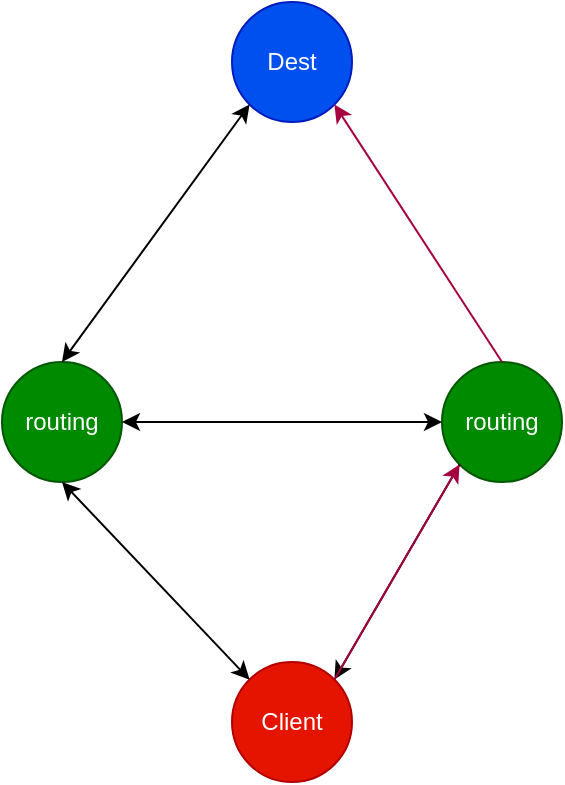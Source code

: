 <mxfile version="15.6.3" type="device"><diagram id="HrohK-QgaScoxqViWqSq" name="Page-1"><mxGraphModel dx="834" dy="847" grid="1" gridSize="10" guides="1" tooltips="1" connect="1" arrows="1" fold="1" page="1" pageScale="1" pageWidth="850" pageHeight="1100" math="0" shadow="0"><root><mxCell id="0"/><mxCell id="1" parent="0"/><mxCell id="ZzkLLdpO2R6u-vkicxeD-1" value="Dest" style="ellipse;whiteSpace=wrap;html=1;aspect=fixed;fillColor=#0050ef;fontColor=#ffffff;strokeColor=#001DBC;" vertex="1" parent="1"><mxGeometry x="395" y="100" width="60" height="60" as="geometry"/></mxCell><mxCell id="ZzkLLdpO2R6u-vkicxeD-2" value="Client" style="ellipse;whiteSpace=wrap;html=1;aspect=fixed;fillColor=#e51400;fontColor=#ffffff;strokeColor=#B20000;" vertex="1" parent="1"><mxGeometry x="395" y="430" width="60" height="60" as="geometry"/></mxCell><mxCell id="ZzkLLdpO2R6u-vkicxeD-3" value="routing" style="ellipse;whiteSpace=wrap;html=1;aspect=fixed;fillColor=#008a00;fontColor=#ffffff;strokeColor=#005700;" vertex="1" parent="1"><mxGeometry x="280" y="280" width="60" height="60" as="geometry"/></mxCell><mxCell id="ZzkLLdpO2R6u-vkicxeD-4" value="routing" style="ellipse;whiteSpace=wrap;html=1;aspect=fixed;fillColor=#008a00;fontColor=#ffffff;strokeColor=#005700;" vertex="1" parent="1"><mxGeometry x="500" y="280" width="60" height="60" as="geometry"/></mxCell><mxCell id="ZzkLLdpO2R6u-vkicxeD-5" value="" style="endArrow=classic;startArrow=classic;html=1;rounded=0;exitX=1;exitY=0.5;exitDx=0;exitDy=0;entryX=0;entryY=0.5;entryDx=0;entryDy=0;" edge="1" parent="1" source="ZzkLLdpO2R6u-vkicxeD-3" target="ZzkLLdpO2R6u-vkicxeD-4"><mxGeometry width="50" height="50" relative="1" as="geometry"><mxPoint x="640" y="510" as="sourcePoint"/><mxPoint x="690" y="460" as="targetPoint"/></mxGeometry></mxCell><mxCell id="ZzkLLdpO2R6u-vkicxeD-6" value="" style="endArrow=classic;startArrow=classic;html=1;rounded=0;exitX=0.5;exitY=1;exitDx=0;exitDy=0;entryX=0;entryY=0;entryDx=0;entryDy=0;" edge="1" parent="1" source="ZzkLLdpO2R6u-vkicxeD-3" target="ZzkLLdpO2R6u-vkicxeD-2"><mxGeometry width="50" height="50" relative="1" as="geometry"><mxPoint x="300" y="590" as="sourcePoint"/><mxPoint x="460" y="590" as="targetPoint"/></mxGeometry></mxCell><mxCell id="ZzkLLdpO2R6u-vkicxeD-8" value="" style="endArrow=classic;html=1;rounded=0;exitX=0.5;exitY=0;exitDx=0;exitDy=0;entryX=1;entryY=1;entryDx=0;entryDy=0;fillColor=#d80073;strokeColor=#A50040;" edge="1" parent="1" source="ZzkLLdpO2R6u-vkicxeD-4" target="ZzkLLdpO2R6u-vkicxeD-1"><mxGeometry width="50" height="50" relative="1" as="geometry"><mxPoint x="610.003" y="279.997" as="sourcePoint"/><mxPoint x="672.577" y="172.423" as="targetPoint"/></mxGeometry></mxCell><mxCell id="ZzkLLdpO2R6u-vkicxeD-9" value="" style="endArrow=classic;html=1;rounded=0;exitX=0;exitY=1;exitDx=0;exitDy=0;entryX=1;entryY=0;entryDx=0;entryDy=0;fillColor=#d80073;strokeColor=#000000;" edge="1" parent="1" source="ZzkLLdpO2R6u-vkicxeD-4" target="ZzkLLdpO2R6u-vkicxeD-2"><mxGeometry width="50" height="50" relative="1" as="geometry"><mxPoint x="673.79" y="538.79" as="sourcePoint"/><mxPoint x="590.003" y="410.003" as="targetPoint"/></mxGeometry></mxCell><mxCell id="ZzkLLdpO2R6u-vkicxeD-7" value="" style="endArrow=classic;html=1;rounded=0;exitX=1;exitY=0;exitDx=0;exitDy=0;fillColor=#d80073;strokeColor=#A50040;entryX=0;entryY=1;entryDx=0;entryDy=0;" edge="1" parent="1" source="ZzkLLdpO2R6u-vkicxeD-2" target="ZzkLLdpO2R6u-vkicxeD-4"><mxGeometry width="50" height="50" relative="1" as="geometry"><mxPoint x="610" y="500" as="sourcePoint"/><mxPoint x="520" y="350" as="targetPoint"/></mxGeometry></mxCell><mxCell id="ZzkLLdpO2R6u-vkicxeD-10" value="" style="endArrow=classic;startArrow=classic;html=1;rounded=0;exitX=0.5;exitY=0;exitDx=0;exitDy=0;entryX=0;entryY=1;entryDx=0;entryDy=0;" edge="1" parent="1" source="ZzkLLdpO2R6u-vkicxeD-3" target="ZzkLLdpO2R6u-vkicxeD-1"><mxGeometry width="50" height="50" relative="1" as="geometry"><mxPoint x="150" y="180" as="sourcePoint"/><mxPoint x="310" y="180" as="targetPoint"/></mxGeometry></mxCell></root></mxGraphModel></diagram></mxfile>